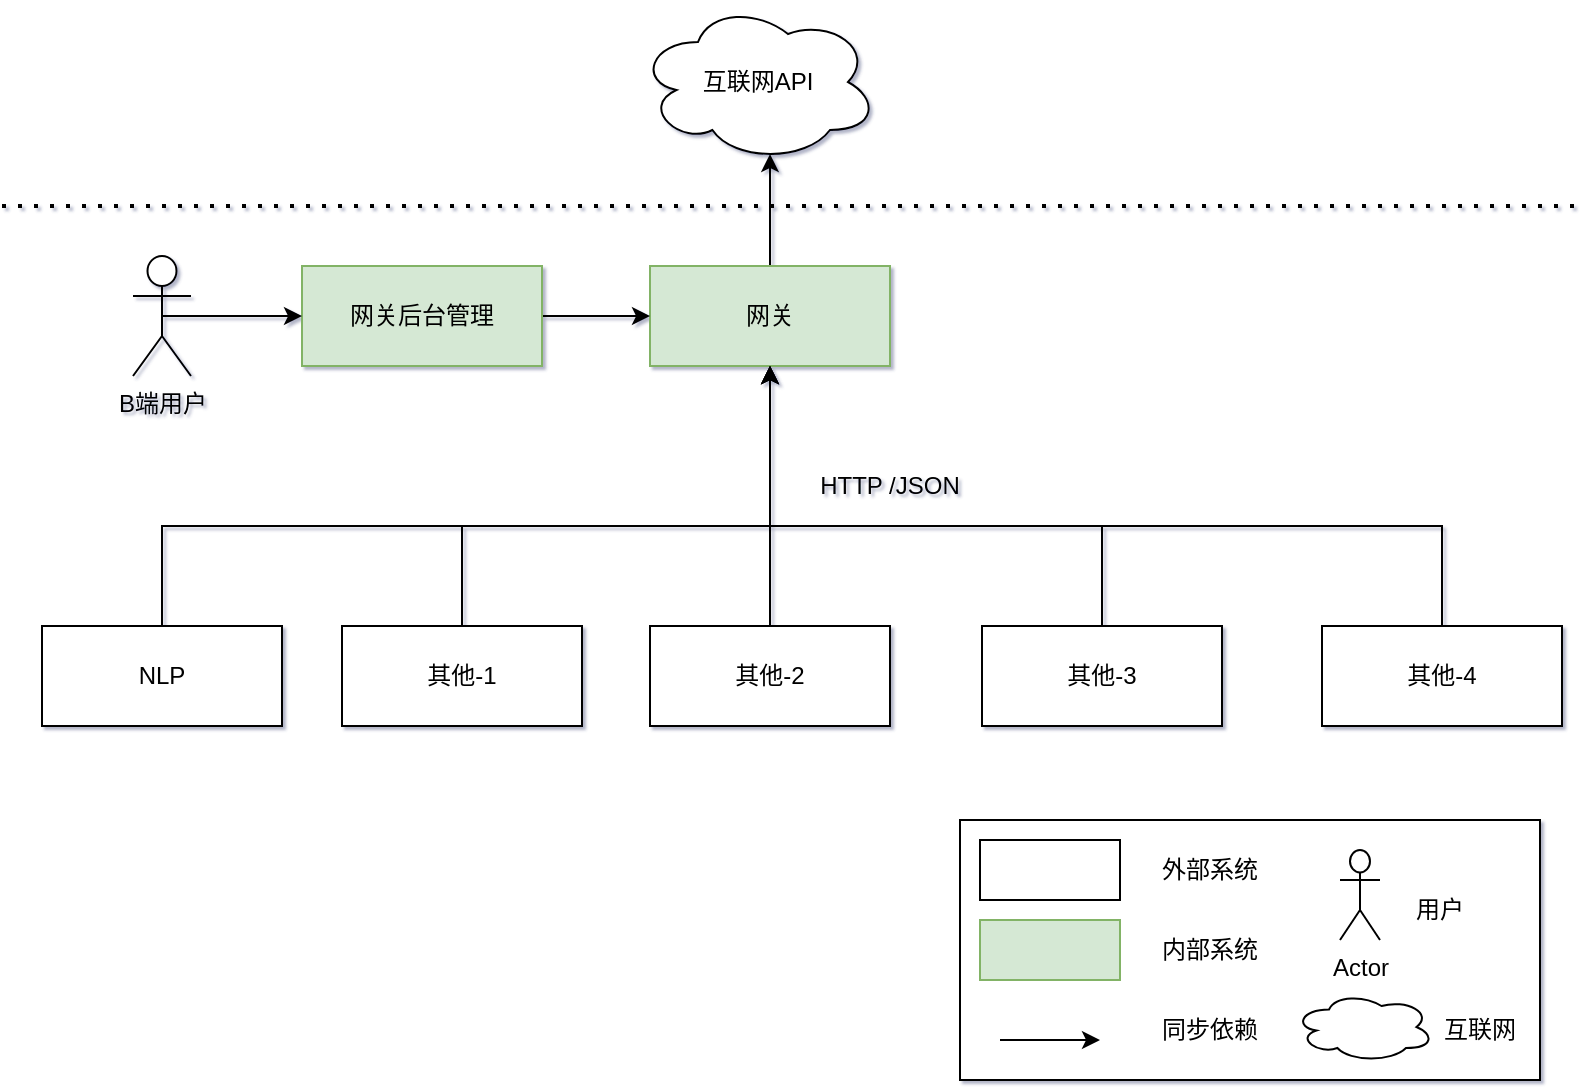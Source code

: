 <mxfile version="17.4.5" type="github"><diagram id="0nQF2doMmd6Lq2jV-xo2" name="Page-1"><mxGraphModel dx="1422" dy="1923" grid="0" gridSize="10" guides="1" tooltips="1" connect="1" arrows="1" fold="1" page="1" pageScale="1" pageWidth="827" pageHeight="1169" background="#ffffff" math="0" shadow="1"><root><mxCell id="0"/><mxCell id="1" parent="0"/><mxCell id="cIi_XP3WYMKJ5PLT9F9F-77" style="edgeStyle=orthogonalEdgeStyle;rounded=0;orthogonalLoop=1;jettySize=auto;html=1;exitX=0.5;exitY=0;exitDx=0;exitDy=0;entryX=0.55;entryY=0.95;entryDx=0;entryDy=0;entryPerimeter=0;" parent="1" source="cIi_XP3WYMKJ5PLT9F9F-1" target="cIi_XP3WYMKJ5PLT9F9F-74" edge="1"><mxGeometry relative="1" as="geometry"/></mxCell><mxCell id="cIi_XP3WYMKJ5PLT9F9F-1" value="网关" style="rounded=0;whiteSpace=wrap;html=1;fillColor=#d5e8d4;strokeColor=#82b366;" parent="1" vertex="1"><mxGeometry x="344" y="-840" width="120" height="50" as="geometry"/></mxCell><mxCell id="cIi_XP3WYMKJ5PLT9F9F-61" style="edgeStyle=orthogonalEdgeStyle;rounded=0;orthogonalLoop=1;jettySize=auto;html=1;exitX=0.5;exitY=0;exitDx=0;exitDy=0;entryX=0.5;entryY=1;entryDx=0;entryDy=0;" parent="1" source="cIi_XP3WYMKJ5PLT9F9F-2" target="cIi_XP3WYMKJ5PLT9F9F-1" edge="1"><mxGeometry relative="1" as="geometry"><Array as="points"><mxPoint x="100" y="-710"/><mxPoint x="404" y="-710"/></Array></mxGeometry></mxCell><mxCell id="cIi_XP3WYMKJ5PLT9F9F-2" value="NLP" style="rounded=0;whiteSpace=wrap;html=1;flipH=1;flipV=1;" parent="1" vertex="1"><mxGeometry x="40" y="-660" width="120" height="50" as="geometry"/></mxCell><mxCell id="cIi_XP3WYMKJ5PLT9F9F-63" style="edgeStyle=orthogonalEdgeStyle;rounded=0;orthogonalLoop=1;jettySize=auto;html=1;exitX=0.5;exitY=0;exitDx=0;exitDy=0;entryX=0.5;entryY=1;entryDx=0;entryDy=0;" parent="1" source="cIi_XP3WYMKJ5PLT9F9F-3" target="cIi_XP3WYMKJ5PLT9F9F-1" edge="1"><mxGeometry relative="1" as="geometry"><Array as="points"><mxPoint x="250" y="-710"/><mxPoint x="404" y="-710"/></Array></mxGeometry></mxCell><mxCell id="cIi_XP3WYMKJ5PLT9F9F-3" value="其他-1" style="rounded=0;whiteSpace=wrap;html=1;flipH=1;flipV=1;" parent="1" vertex="1"><mxGeometry x="190" y="-660" width="120" height="50" as="geometry"/></mxCell><mxCell id="cIi_XP3WYMKJ5PLT9F9F-64" style="edgeStyle=orthogonalEdgeStyle;rounded=0;orthogonalLoop=1;jettySize=auto;html=1;exitX=0.5;exitY=0;exitDx=0;exitDy=0;entryX=0.5;entryY=1;entryDx=0;entryDy=0;" parent="1" source="cIi_XP3WYMKJ5PLT9F9F-4" target="cIi_XP3WYMKJ5PLT9F9F-1" edge="1"><mxGeometry relative="1" as="geometry"/></mxCell><mxCell id="cIi_XP3WYMKJ5PLT9F9F-4" value="其他-2" style="rounded=0;whiteSpace=wrap;html=1;flipH=1;flipV=1;" parent="1" vertex="1"><mxGeometry x="344" y="-660" width="120" height="50" as="geometry"/></mxCell><mxCell id="cIi_XP3WYMKJ5PLT9F9F-66" style="edgeStyle=orthogonalEdgeStyle;rounded=0;orthogonalLoop=1;jettySize=auto;html=1;exitX=0.5;exitY=0;exitDx=0;exitDy=0;entryX=0.5;entryY=1;entryDx=0;entryDy=0;" parent="1" source="cIi_XP3WYMKJ5PLT9F9F-5" target="cIi_XP3WYMKJ5PLT9F9F-1" edge="1"><mxGeometry relative="1" as="geometry"><Array as="points"><mxPoint x="570" y="-710"/><mxPoint x="404" y="-710"/></Array></mxGeometry></mxCell><mxCell id="cIi_XP3WYMKJ5PLT9F9F-5" value="其他-3" style="rounded=0;whiteSpace=wrap;html=1;flipH=1;flipV=1;" parent="1" vertex="1"><mxGeometry x="510" y="-660" width="120" height="50" as="geometry"/></mxCell><mxCell id="cIi_XP3WYMKJ5PLT9F9F-22" value="HTTP /JSON" style="text;html=1;strokeColor=none;fillColor=none;align=center;verticalAlign=middle;whiteSpace=wrap;rounded=0;" parent="1" vertex="1"><mxGeometry x="414" y="-740" width="100" height="20" as="geometry"/></mxCell><mxCell id="cIi_XP3WYMKJ5PLT9F9F-73" style="edgeStyle=orthogonalEdgeStyle;rounded=0;orthogonalLoop=1;jettySize=auto;html=1;exitX=1;exitY=0.5;exitDx=0;exitDy=0;entryX=0;entryY=0.5;entryDx=0;entryDy=0;" parent="1" source="cIi_XP3WYMKJ5PLT9F9F-23" target="cIi_XP3WYMKJ5PLT9F9F-1" edge="1"><mxGeometry relative="1" as="geometry"/></mxCell><mxCell id="cIi_XP3WYMKJ5PLT9F9F-23" value="网关后台管理" style="rounded=0;whiteSpace=wrap;html=1;fillColor=#d5e8d4;strokeColor=#82b366;" parent="1" vertex="1"><mxGeometry x="170" y="-840" width="120" height="50" as="geometry"/></mxCell><mxCell id="cIi_XP3WYMKJ5PLT9F9F-72" style="edgeStyle=orthogonalEdgeStyle;rounded=0;orthogonalLoop=1;jettySize=auto;html=1;exitX=0.5;exitY=0.5;exitDx=0;exitDy=0;exitPerimeter=0;entryX=0;entryY=0.5;entryDx=0;entryDy=0;" parent="1" source="cIi_XP3WYMKJ5PLT9F9F-25" target="cIi_XP3WYMKJ5PLT9F9F-23" edge="1"><mxGeometry relative="1" as="geometry"/></mxCell><mxCell id="cIi_XP3WYMKJ5PLT9F9F-25" value="B端用户" style="shape=umlActor;verticalLabelPosition=bottom;verticalAlign=top;html=1;outlineConnect=0;" parent="1" vertex="1"><mxGeometry x="85.5" y="-845" width="29" height="60" as="geometry"/></mxCell><mxCell id="cIi_XP3WYMKJ5PLT9F9F-30" value="" style="rounded=0;whiteSpace=wrap;html=1;" parent="1" vertex="1"><mxGeometry x="499" y="-563" width="290" height="130" as="geometry"/></mxCell><mxCell id="cIi_XP3WYMKJ5PLT9F9F-67" style="edgeStyle=orthogonalEdgeStyle;rounded=0;orthogonalLoop=1;jettySize=auto;html=1;exitX=0.5;exitY=0;exitDx=0;exitDy=0;entryX=0.5;entryY=1;entryDx=0;entryDy=0;" parent="1" source="cIi_XP3WYMKJ5PLT9F9F-31" target="cIi_XP3WYMKJ5PLT9F9F-1" edge="1"><mxGeometry relative="1" as="geometry"><Array as="points"><mxPoint x="740" y="-710"/><mxPoint x="404" y="-710"/></Array></mxGeometry></mxCell><mxCell id="cIi_XP3WYMKJ5PLT9F9F-31" value="其他-4" style="rounded=0;whiteSpace=wrap;html=1;flipH=1;flipV=1;" parent="1" vertex="1"><mxGeometry x="680" y="-660" width="120" height="50" as="geometry"/></mxCell><mxCell id="cIi_XP3WYMKJ5PLT9F9F-41" value="" style="rounded=0;whiteSpace=wrap;html=1;flipH=1;flipV=1;" parent="1" vertex="1"><mxGeometry x="509" y="-553" width="70" height="30" as="geometry"/></mxCell><mxCell id="cIi_XP3WYMKJ5PLT9F9F-42" value="" style="rounded=0;whiteSpace=wrap;html=1;flipH=1;flipV=1;fillColor=#d5e8d4;strokeColor=#82b366;" parent="1" vertex="1"><mxGeometry x="509" y="-513" width="70" height="30" as="geometry"/></mxCell><mxCell id="cIi_XP3WYMKJ5PLT9F9F-44" value="Actor" style="shape=umlActor;verticalLabelPosition=bottom;verticalAlign=top;html=1;outlineConnect=0;" parent="1" vertex="1"><mxGeometry x="689" y="-548" width="20" height="45" as="geometry"/></mxCell><mxCell id="cIi_XP3WYMKJ5PLT9F9F-46" value="" style="endArrow=classic;html=1;" parent="1" edge="1"><mxGeometry width="50" height="50" relative="1" as="geometry"><mxPoint x="519" y="-453" as="sourcePoint"/><mxPoint x="569" y="-453" as="targetPoint"/></mxGeometry></mxCell><mxCell id="cIi_XP3WYMKJ5PLT9F9F-47" value="外部系统" style="text;html=1;strokeColor=none;fillColor=none;align=center;verticalAlign=middle;whiteSpace=wrap;rounded=0;" parent="1" vertex="1"><mxGeometry x="599" y="-548" width="50" height="20" as="geometry"/></mxCell><mxCell id="cIi_XP3WYMKJ5PLT9F9F-48" value="内部系统" style="text;html=1;strokeColor=none;fillColor=none;align=center;verticalAlign=middle;whiteSpace=wrap;rounded=0;" parent="1" vertex="1"><mxGeometry x="599" y="-508" width="50" height="20" as="geometry"/></mxCell><mxCell id="cIi_XP3WYMKJ5PLT9F9F-49" value="同步依赖" style="text;html=1;strokeColor=none;fillColor=none;align=center;verticalAlign=middle;whiteSpace=wrap;rounded=0;" parent="1" vertex="1"><mxGeometry x="599" y="-468.5" width="50" height="20" as="geometry"/></mxCell><mxCell id="cIi_XP3WYMKJ5PLT9F9F-50" value="用户" style="text;html=1;strokeColor=none;fillColor=none;align=center;verticalAlign=middle;whiteSpace=wrap;rounded=0;" parent="1" vertex="1"><mxGeometry x="719" y="-528" width="40" height="20" as="geometry"/></mxCell><mxCell id="cIi_XP3WYMKJ5PLT9F9F-74" value="互联网API" style="ellipse;shape=cloud;whiteSpace=wrap;html=1;" parent="1" vertex="1"><mxGeometry x="338" y="-972" width="120" height="80" as="geometry"/></mxCell><mxCell id="cIi_XP3WYMKJ5PLT9F9F-78" value="" style="ellipse;shape=cloud;whiteSpace=wrap;html=1;" parent="1" vertex="1"><mxGeometry x="666" y="-477" width="70" height="35" as="geometry"/></mxCell><mxCell id="cIi_XP3WYMKJ5PLT9F9F-79" value="互联网" style="text;html=1;strokeColor=none;fillColor=none;align=center;verticalAlign=middle;whiteSpace=wrap;rounded=0;" parent="1" vertex="1"><mxGeometry x="739" y="-468.5" width="40" height="20" as="geometry"/></mxCell><mxCell id="cIi_XP3WYMKJ5PLT9F9F-80" value="" style="endArrow=none;dashed=1;html=1;dashPattern=1 3;strokeWidth=2;" parent="1" edge="1"><mxGeometry width="50" height="50" relative="1" as="geometry"><mxPoint x="20" y="-870" as="sourcePoint"/><mxPoint x="810" y="-870" as="targetPoint"/></mxGeometry></mxCell></root></mxGraphModel></diagram></mxfile>